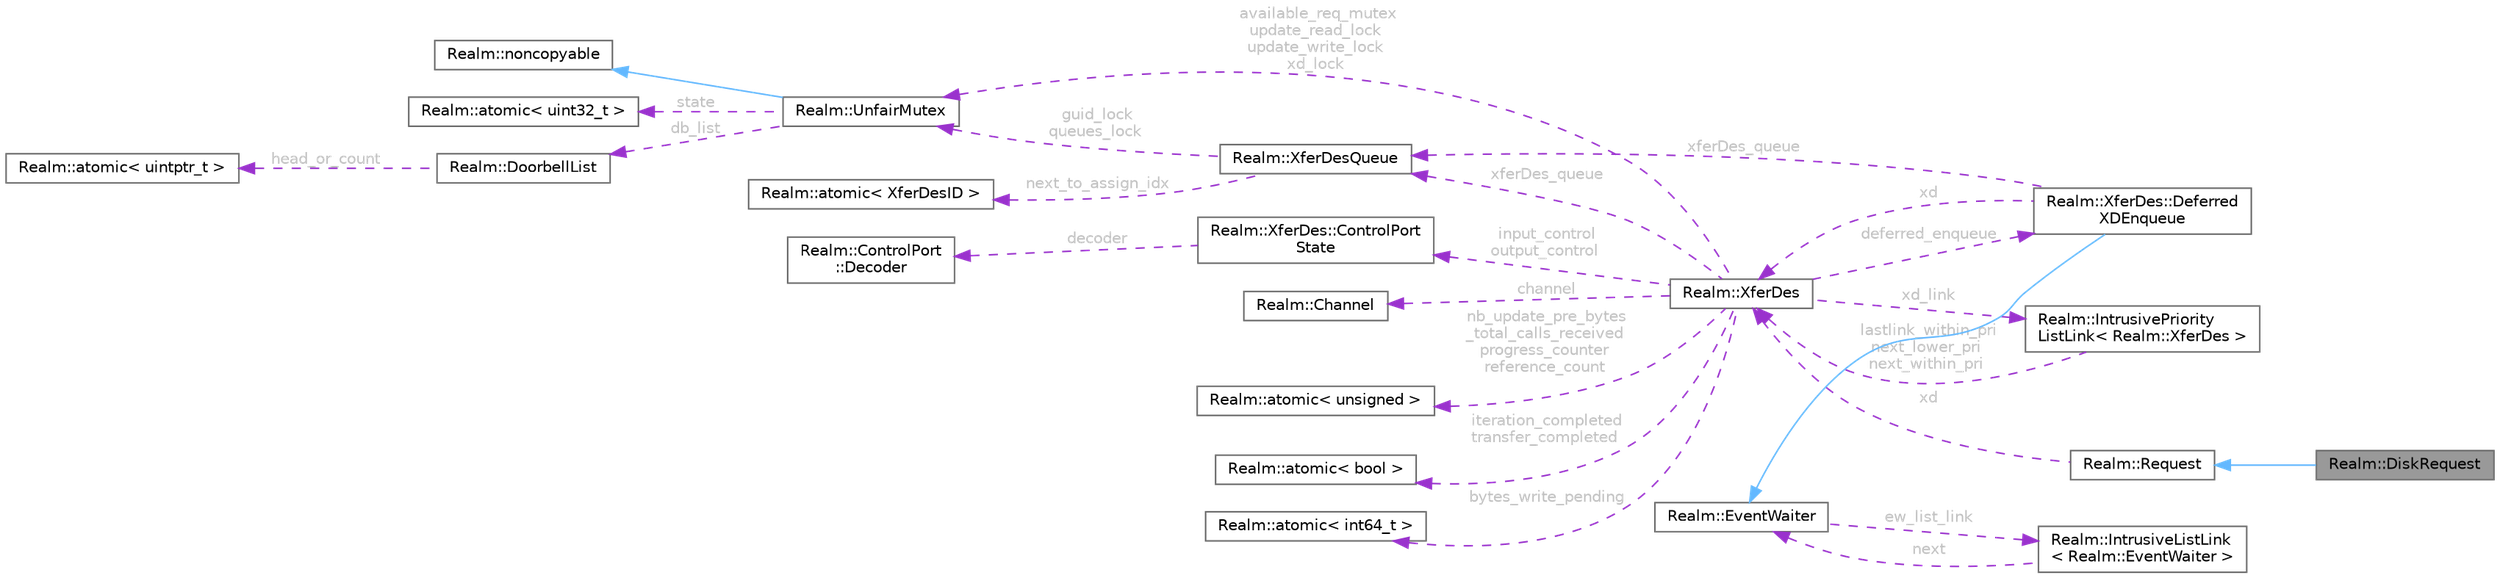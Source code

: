digraph "Realm::DiskRequest"
{
 // LATEX_PDF_SIZE
  bgcolor="transparent";
  edge [fontname=Helvetica,fontsize=10,labelfontname=Helvetica,labelfontsize=10];
  node [fontname=Helvetica,fontsize=10,shape=box,height=0.2,width=0.4];
  rankdir="LR";
  Node1 [id="Node000001",label="Realm::DiskRequest",height=0.2,width=0.4,color="gray40", fillcolor="grey60", style="filled", fontcolor="black",tooltip=" "];
  Node2 -> Node1 [id="edge1_Node000001_Node000002",dir="back",color="steelblue1",style="solid",tooltip=" "];
  Node2 [id="Node000002",label="Realm::Request",height=0.2,width=0.4,color="gray40", fillcolor="white", style="filled",URL="$classRealm_1_1Request.html",tooltip=" "];
  Node3 -> Node2 [id="edge2_Node000002_Node000003",dir="back",color="darkorchid3",style="dashed",tooltip=" ",label=" xd",fontcolor="grey" ];
  Node3 [id="Node000003",label="Realm::XferDes",height=0.2,width=0.4,color="gray40", fillcolor="white", style="filled",URL="$classRealm_1_1XferDes.html",tooltip=" "];
  Node4 -> Node3 [id="edge3_Node000003_Node000004",dir="back",color="darkorchid3",style="dashed",tooltip=" ",label=" xferDes_queue",fontcolor="grey" ];
  Node4 [id="Node000004",label="Realm::XferDesQueue",height=0.2,width=0.4,color="gray40", fillcolor="white", style="filled",URL="$classRealm_1_1XferDesQueue.html",tooltip=" "];
  Node5 -> Node4 [id="edge4_Node000004_Node000005",dir="back",color="darkorchid3",style="dashed",tooltip=" ",label=" guid_lock\nqueues_lock",fontcolor="grey" ];
  Node5 [id="Node000005",label="Realm::UnfairMutex",height=0.2,width=0.4,color="gray40", fillcolor="white", style="filled",URL="$classRealm_1_1UnfairMutex.html",tooltip=" "];
  Node6 -> Node5 [id="edge5_Node000005_Node000006",dir="back",color="steelblue1",style="solid",tooltip=" "];
  Node6 [id="Node000006",label="Realm::noncopyable",height=0.2,width=0.4,color="gray40", fillcolor="white", style="filled",URL="$classRealm_1_1noncopyable.html",tooltip=" "];
  Node7 -> Node5 [id="edge6_Node000005_Node000007",dir="back",color="darkorchid3",style="dashed",tooltip=" ",label=" state",fontcolor="grey" ];
  Node7 [id="Node000007",label="Realm::atomic\< uint32_t \>",height=0.2,width=0.4,color="gray40", fillcolor="white", style="filled",URL="$classRealm_1_1atomic.html",tooltip=" "];
  Node8 -> Node5 [id="edge7_Node000005_Node000008",dir="back",color="darkorchid3",style="dashed",tooltip=" ",label=" db_list",fontcolor="grey" ];
  Node8 [id="Node000008",label="Realm::DoorbellList",height=0.2,width=0.4,color="gray40", fillcolor="white", style="filled",URL="$classRealm_1_1DoorbellList.html",tooltip=" "];
  Node9 -> Node8 [id="edge8_Node000008_Node000009",dir="back",color="darkorchid3",style="dashed",tooltip=" ",label=" head_or_count",fontcolor="grey" ];
  Node9 [id="Node000009",label="Realm::atomic\< uintptr_t \>",height=0.2,width=0.4,color="gray40", fillcolor="white", style="filled",URL="$classRealm_1_1atomic.html",tooltip=" "];
  Node10 -> Node4 [id="edge9_Node000004_Node000010",dir="back",color="darkorchid3",style="dashed",tooltip=" ",label=" next_to_assign_idx",fontcolor="grey" ];
  Node10 [id="Node000010",label="Realm::atomic\< XferDesID \>",height=0.2,width=0.4,color="gray40", fillcolor="white", style="filled",URL="$classRealm_1_1atomic.html",tooltip=" "];
  Node11 -> Node3 [id="edge10_Node000003_Node000011",dir="back",color="darkorchid3",style="dashed",tooltip=" ",label=" iteration_completed\ntransfer_completed",fontcolor="grey" ];
  Node11 [id="Node000011",label="Realm::atomic\< bool \>",height=0.2,width=0.4,color="gray40", fillcolor="white", style="filled",URL="$classRealm_1_1atomic.html",tooltip=" "];
  Node12 -> Node3 [id="edge11_Node000003_Node000012",dir="back",color="darkorchid3",style="dashed",tooltip=" ",label=" bytes_write_pending",fontcolor="grey" ];
  Node12 [id="Node000012",label="Realm::atomic\< int64_t \>",height=0.2,width=0.4,color="gray40", fillcolor="white", style="filled",URL="$classRealm_1_1atomic.html",tooltip=" "];
  Node13 -> Node3 [id="edge12_Node000003_Node000013",dir="back",color="darkorchid3",style="dashed",tooltip=" ",label=" input_control\noutput_control",fontcolor="grey" ];
  Node13 [id="Node000013",label="Realm::XferDes::ControlPort\lState",height=0.2,width=0.4,color="gray40", fillcolor="white", style="filled",URL="$structRealm_1_1XferDes_1_1ControlPortState.html",tooltip=" "];
  Node14 -> Node13 [id="edge13_Node000013_Node000014",dir="back",color="darkorchid3",style="dashed",tooltip=" ",label=" decoder",fontcolor="grey" ];
  Node14 [id="Node000014",label="Realm::ControlPort\l::Decoder",height=0.2,width=0.4,color="gray40", fillcolor="white", style="filled",URL="$classRealm_1_1ControlPort_1_1Decoder.html",tooltip=" "];
  Node15 -> Node3 [id="edge14_Node000003_Node000015",dir="back",color="darkorchid3",style="dashed",tooltip=" ",label=" channel",fontcolor="grey" ];
  Node15 [id="Node000015",label="Realm::Channel",height=0.2,width=0.4,color="gray40", fillcolor="white", style="filled",URL="$classRealm_1_1Channel.html",tooltip=" "];
  Node5 -> Node3 [id="edge15_Node000003_Node000005",dir="back",color="darkorchid3",style="dashed",tooltip=" ",label=" available_req_mutex\nupdate_read_lock\nupdate_write_lock\nxd_lock",fontcolor="grey" ];
  Node16 -> Node3 [id="edge16_Node000003_Node000016",dir="back",color="darkorchid3",style="dashed",tooltip=" ",label=" nb_update_pre_bytes\l_total_calls_received\nprogress_counter\nreference_count",fontcolor="grey" ];
  Node16 [id="Node000016",label="Realm::atomic\< unsigned \>",height=0.2,width=0.4,color="gray40", fillcolor="white", style="filled",URL="$classRealm_1_1atomic.html",tooltip=" "];
  Node17 -> Node3 [id="edge17_Node000003_Node000017",dir="back",color="darkorchid3",style="dashed",tooltip=" ",label=" xd_link",fontcolor="grey" ];
  Node17 [id="Node000017",label="Realm::IntrusivePriority\lListLink\< Realm::XferDes \>",height=0.2,width=0.4,color="gray40", fillcolor="white", style="filled",URL="$structRealm_1_1IntrusivePriorityListLink.html",tooltip=" "];
  Node3 -> Node17 [id="edge18_Node000017_Node000003",dir="back",color="darkorchid3",style="dashed",tooltip=" ",label=" lastlink_within_pri\nnext_lower_pri\nnext_within_pri",fontcolor="grey" ];
  Node18 -> Node3 [id="edge19_Node000003_Node000018",dir="back",color="darkorchid3",style="dashed",tooltip=" ",label=" deferred_enqueue",fontcolor="grey" ];
  Node18 [id="Node000018",label="Realm::XferDes::Deferred\lXDEnqueue",height=0.2,width=0.4,color="gray40", fillcolor="white", style="filled",URL="$classRealm_1_1XferDes_1_1DeferredXDEnqueue.html",tooltip=" "];
  Node19 -> Node18 [id="edge20_Node000018_Node000019",dir="back",color="steelblue1",style="solid",tooltip=" "];
  Node19 [id="Node000019",label="Realm::EventWaiter",height=0.2,width=0.4,color="gray40", fillcolor="white", style="filled",URL="$classRealm_1_1EventWaiter.html",tooltip=" "];
  Node20 -> Node19 [id="edge21_Node000019_Node000020",dir="back",color="darkorchid3",style="dashed",tooltip=" ",label=" ew_list_link",fontcolor="grey" ];
  Node20 [id="Node000020",label="Realm::IntrusiveListLink\l\< Realm::EventWaiter \>",height=0.2,width=0.4,color="gray40", fillcolor="white", style="filled",URL="$structRealm_1_1IntrusiveListLink.html",tooltip=" "];
  Node19 -> Node20 [id="edge22_Node000020_Node000019",dir="back",color="darkorchid3",style="dashed",tooltip=" ",label=" next",fontcolor="grey" ];
  Node4 -> Node18 [id="edge23_Node000018_Node000004",dir="back",color="darkorchid3",style="dashed",tooltip=" ",label=" xferDes_queue",fontcolor="grey" ];
  Node3 -> Node18 [id="edge24_Node000018_Node000003",dir="back",color="darkorchid3",style="dashed",tooltip=" ",label=" xd",fontcolor="grey" ];
}
